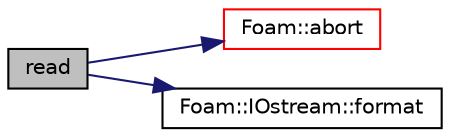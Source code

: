 digraph "read"
{
  bgcolor="transparent";
  edge [fontname="Helvetica",fontsize="10",labelfontname="Helvetica",labelfontsize="10"];
  node [fontname="Helvetica",fontsize="10",shape=record];
  rankdir="LR";
  Node2531 [label="read",height=0.2,width=0.4,color="black", fillcolor="grey75", style="filled", fontcolor="black"];
  Node2531 -> Node2532 [color="midnightblue",fontsize="10",style="solid",fontname="Helvetica"];
  Node2532 [label="Foam::abort",height=0.2,width=0.4,color="red",URL="$a21851.html#a447107a607d03e417307c203fa5fb44b"];
  Node2531 -> Node2577 [color="midnightblue",fontsize="10",style="solid",fontname="Helvetica"];
  Node2577 [label="Foam::IOstream::format",height=0.2,width=0.4,color="black",URL="$a27333.html#a33bbef3587114a06f7bdc0b91ba57ed9",tooltip="Return current stream format. "];
}
